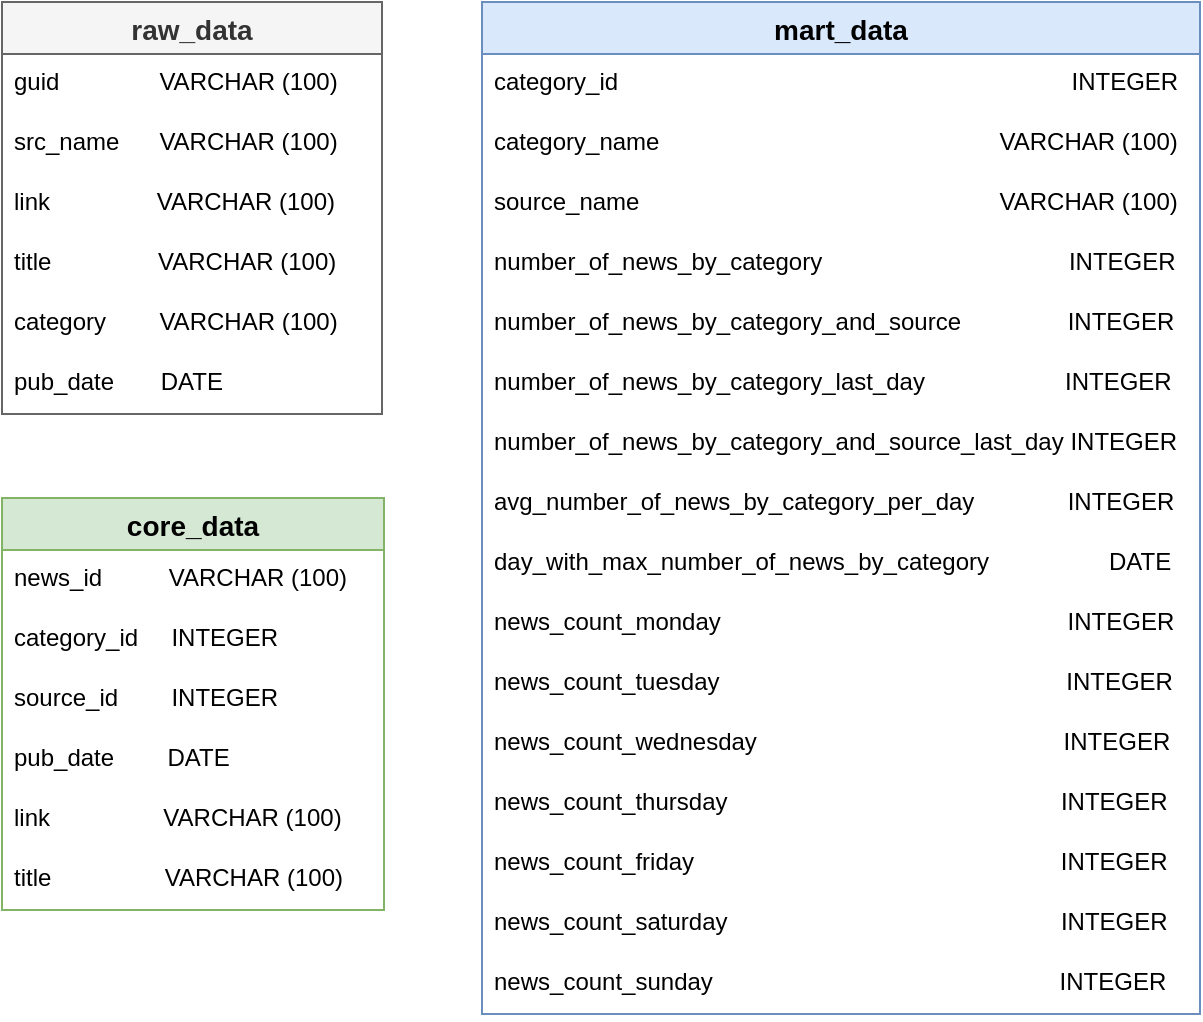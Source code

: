 <mxfile>
    <diagram id="VggpmKHLcurThLHbn618" name="ERD">
        <mxGraphModel dx="695" dy="477" grid="0" gridSize="10" guides="1" tooltips="1" connect="1" arrows="1" fold="1" page="1" pageScale="1" pageWidth="850" pageHeight="1100" math="0" shadow="0">
            <root>
                <mxCell id="0"/>
                <mxCell id="1" parent="0"/>
                <mxCell id="3" value="raw_data" style="swimlane;fontStyle=1;childLayout=stackLayout;horizontal=1;startSize=26;horizontalStack=0;resizeParent=1;resizeParentMax=0;resizeLast=0;collapsible=1;marginBottom=0;align=center;fontSize=14;fillColor=#f5f5f5;fontColor=#333333;strokeColor=#666666;" vertex="1" parent="1">
                    <mxGeometry x="40" y="70" width="190" height="206" as="geometry"/>
                </mxCell>
                <mxCell id="4" value="guid               VARCHAR (100)" style="text;strokeColor=none;fillColor=none;spacingLeft=4;spacingRight=4;overflow=hidden;rotatable=0;points=[[0,0.5],[1,0.5]];portConstraint=eastwest;fontSize=12;" vertex="1" parent="3">
                    <mxGeometry y="26" width="190" height="30" as="geometry"/>
                </mxCell>
                <mxCell id="5" value="src_name      VARCHAR (100)" style="text;strokeColor=none;fillColor=none;spacingLeft=4;spacingRight=4;overflow=hidden;rotatable=0;points=[[0,0.5],[1,0.5]];portConstraint=eastwest;fontSize=12;" vertex="1" parent="3">
                    <mxGeometry y="56" width="190" height="30" as="geometry"/>
                </mxCell>
                <mxCell id="6" value="link                VARCHAR (100)" style="text;strokeColor=none;fillColor=none;spacingLeft=4;spacingRight=4;overflow=hidden;rotatable=0;points=[[0,0.5],[1,0.5]];portConstraint=eastwest;fontSize=12;" vertex="1" parent="3">
                    <mxGeometry y="86" width="190" height="30" as="geometry"/>
                </mxCell>
                <mxCell id="15" value="title                VARCHAR (100)" style="text;strokeColor=none;fillColor=none;spacingLeft=4;spacingRight=4;overflow=hidden;rotatable=0;points=[[0,0.5],[1,0.5]];portConstraint=eastwest;fontSize=12;" vertex="1" parent="3">
                    <mxGeometry y="116" width="190" height="30" as="geometry"/>
                </mxCell>
                <mxCell id="16" value="category        VARCHAR (100)" style="text;strokeColor=none;fillColor=none;spacingLeft=4;spacingRight=4;overflow=hidden;rotatable=0;points=[[0,0.5],[1,0.5]];portConstraint=eastwest;fontSize=12;" vertex="1" parent="3">
                    <mxGeometry y="146" width="190" height="30" as="geometry"/>
                </mxCell>
                <mxCell id="17" value="pub_date       DATE" style="text;strokeColor=none;fillColor=none;spacingLeft=4;spacingRight=4;overflow=hidden;rotatable=0;points=[[0,0.5],[1,0.5]];portConstraint=eastwest;fontSize=12;" vertex="1" parent="3">
                    <mxGeometry y="176" width="190" height="30" as="geometry"/>
                </mxCell>
                <mxCell id="7" value="core_data" style="swimlane;fontStyle=1;childLayout=stackLayout;horizontal=1;startSize=26;horizontalStack=0;resizeParent=1;resizeParentMax=0;resizeLast=0;collapsible=1;marginBottom=0;align=center;fontSize=14;fillColor=#d5e8d4;strokeColor=#82b366;" vertex="1" parent="1">
                    <mxGeometry x="40" y="318" width="191" height="206" as="geometry"/>
                </mxCell>
                <mxCell id="8" value="news_id          VARCHAR (100)" style="text;strokeColor=none;fillColor=none;spacingLeft=4;spacingRight=4;overflow=hidden;rotatable=0;points=[[0,0.5],[1,0.5]];portConstraint=eastwest;fontSize=12;" vertex="1" parent="7">
                    <mxGeometry y="26" width="191" height="30" as="geometry"/>
                </mxCell>
                <mxCell id="9" value="category_id     INTEGER" style="text;strokeColor=none;fillColor=none;spacingLeft=4;spacingRight=4;overflow=hidden;rotatable=0;points=[[0,0.5],[1,0.5]];portConstraint=eastwest;fontSize=12;" vertex="1" parent="7">
                    <mxGeometry y="56" width="191" height="30" as="geometry"/>
                </mxCell>
                <mxCell id="10" value="source_id        INTEGER" style="text;strokeColor=none;fillColor=none;spacingLeft=4;spacingRight=4;overflow=hidden;rotatable=0;points=[[0,0.5],[1,0.5]];portConstraint=eastwest;fontSize=12;" vertex="1" parent="7">
                    <mxGeometry y="86" width="191" height="30" as="geometry"/>
                </mxCell>
                <mxCell id="18" value="pub_date        DATE" style="text;strokeColor=none;fillColor=none;spacingLeft=4;spacingRight=4;overflow=hidden;rotatable=0;points=[[0,0.5],[1,0.5]];portConstraint=eastwest;fontSize=12;" vertex="1" parent="7">
                    <mxGeometry y="116" width="191" height="30" as="geometry"/>
                </mxCell>
                <mxCell id="19" value="link                 VARCHAR (100)" style="text;strokeColor=none;fillColor=none;spacingLeft=4;spacingRight=4;overflow=hidden;rotatable=0;points=[[0,0.5],[1,0.5]];portConstraint=eastwest;fontSize=12;" vertex="1" parent="7">
                    <mxGeometry y="146" width="191" height="30" as="geometry"/>
                </mxCell>
                <mxCell id="20" value="title                 VARCHAR (100)" style="text;strokeColor=none;fillColor=none;spacingLeft=4;spacingRight=4;overflow=hidden;rotatable=0;points=[[0,0.5],[1,0.5]];portConstraint=eastwest;fontSize=12;" vertex="1" parent="7">
                    <mxGeometry y="176" width="191" height="30" as="geometry"/>
                </mxCell>
                <mxCell id="11" value="mart_data" style="swimlane;fontStyle=1;childLayout=stackLayout;horizontal=1;startSize=26;horizontalStack=0;resizeParent=1;resizeParentMax=0;resizeLast=0;collapsible=1;marginBottom=0;align=center;fontSize=14;fillColor=#dae8fc;strokeColor=#6c8ebf;" vertex="1" parent="1">
                    <mxGeometry x="280" y="70" width="359" height="506" as="geometry"/>
                </mxCell>
                <mxCell id="12" value="category_id                                                                    INTEGER" style="text;strokeColor=none;fillColor=none;spacingLeft=4;spacingRight=4;overflow=hidden;rotatable=0;points=[[0,0.5],[1,0.5]];portConstraint=eastwest;fontSize=12;" vertex="1" parent="11">
                    <mxGeometry y="26" width="359" height="30" as="geometry"/>
                </mxCell>
                <mxCell id="13" value="category_name                                                   VARCHAR (100)" style="text;strokeColor=none;fillColor=none;spacingLeft=4;spacingRight=4;overflow=hidden;rotatable=0;points=[[0,0.5],[1,0.5]];portConstraint=eastwest;fontSize=12;" vertex="1" parent="11">
                    <mxGeometry y="56" width="359" height="30" as="geometry"/>
                </mxCell>
                <mxCell id="14" value="source_name                                                      VARCHAR (100)" style="text;strokeColor=none;fillColor=none;spacingLeft=4;spacingRight=4;overflow=hidden;rotatable=0;points=[[0,0.5],[1,0.5]];portConstraint=eastwest;fontSize=12;" vertex="1" parent="11">
                    <mxGeometry y="86" width="359" height="30" as="geometry"/>
                </mxCell>
                <mxCell id="21" value="number_of_news_by_category                                     INTEGER" style="text;strokeColor=none;fillColor=none;spacingLeft=4;spacingRight=4;overflow=hidden;rotatable=0;points=[[0,0.5],[1,0.5]];portConstraint=eastwest;fontSize=12;" vertex="1" parent="11">
                    <mxGeometry y="116" width="359" height="30" as="geometry"/>
                </mxCell>
                <mxCell id="37" value="number_of_news_by_category_and_source                INTEGER" style="text;strokeColor=none;fillColor=none;spacingLeft=4;spacingRight=4;overflow=hidden;rotatable=0;points=[[0,0.5],[1,0.5]];portConstraint=eastwest;fontSize=12;" vertex="1" parent="11">
                    <mxGeometry y="146" width="359" height="30" as="geometry"/>
                </mxCell>
                <mxCell id="22" value="number_of_news_by_category_last_day                     INTEGER" style="text;strokeColor=none;fillColor=none;spacingLeft=4;spacingRight=4;overflow=hidden;rotatable=0;points=[[0,0.5],[1,0.5]];portConstraint=eastwest;fontSize=12;" vertex="1" parent="11">
                    <mxGeometry y="176" width="359" height="30" as="geometry"/>
                </mxCell>
                <mxCell id="23" value="number_of_news_by_category_and_source_last_day INTEGER" style="text;strokeColor=none;fillColor=none;spacingLeft=4;spacingRight=4;overflow=hidden;rotatable=0;points=[[0,0.5],[1,0.5]];portConstraint=eastwest;fontSize=12;" vertex="1" parent="11">
                    <mxGeometry y="206" width="359" height="30" as="geometry"/>
                </mxCell>
                <mxCell id="25" value="avg_number_of_news_by_category_per_day              INTEGER" style="text;strokeColor=none;fillColor=none;spacingLeft=4;spacingRight=4;overflow=hidden;rotatable=0;points=[[0,0.5],[1,0.5]];portConstraint=eastwest;fontSize=12;" vertex="1" parent="11">
                    <mxGeometry y="236" width="359" height="30" as="geometry"/>
                </mxCell>
                <mxCell id="26" value="day_with_max_number_of_news_by_category                  DATE" style="text;strokeColor=none;fillColor=none;spacingLeft=4;spacingRight=4;overflow=hidden;rotatable=0;points=[[0,0.5],[1,0.5]];portConstraint=eastwest;fontSize=12;" vertex="1" parent="11">
                    <mxGeometry y="266" width="359" height="30" as="geometry"/>
                </mxCell>
                <mxCell id="27" value="news_count_monday                                                    INTEGER" style="text;strokeColor=none;fillColor=none;spacingLeft=4;spacingRight=4;overflow=hidden;rotatable=0;points=[[0,0.5],[1,0.5]];portConstraint=eastwest;fontSize=12;" vertex="1" parent="11">
                    <mxGeometry y="296" width="359" height="30" as="geometry"/>
                </mxCell>
                <mxCell id="28" value="news_count_tuesday                                                    INTEGER" style="text;strokeColor=none;fillColor=none;spacingLeft=4;spacingRight=4;overflow=hidden;rotatable=0;points=[[0,0.5],[1,0.5]];portConstraint=eastwest;fontSize=12;" vertex="1" parent="11">
                    <mxGeometry y="326" width="359" height="30" as="geometry"/>
                </mxCell>
                <mxCell id="29" value="news_count_wednesday                                              INTEGER" style="text;strokeColor=none;fillColor=none;spacingLeft=4;spacingRight=4;overflow=hidden;rotatable=0;points=[[0,0.5],[1,0.5]];portConstraint=eastwest;fontSize=12;" vertex="1" parent="11">
                    <mxGeometry y="356" width="359" height="30" as="geometry"/>
                </mxCell>
                <mxCell id="30" value="news_count_thursday                                                  INTEGER" style="text;strokeColor=none;fillColor=none;spacingLeft=4;spacingRight=4;overflow=hidden;rotatable=0;points=[[0,0.5],[1,0.5]];portConstraint=eastwest;fontSize=12;" vertex="1" parent="11">
                    <mxGeometry y="386" width="359" height="30" as="geometry"/>
                </mxCell>
                <mxCell id="31" value="news_count_friday                                                       INTEGER" style="text;strokeColor=none;fillColor=none;spacingLeft=4;spacingRight=4;overflow=hidden;rotatable=0;points=[[0,0.5],[1,0.5]];portConstraint=eastwest;fontSize=12;" vertex="1" parent="11">
                    <mxGeometry y="416" width="359" height="30" as="geometry"/>
                </mxCell>
                <mxCell id="32" value="news_count_saturday                                                  INTEGER" style="text;strokeColor=none;fillColor=none;spacingLeft=4;spacingRight=4;overflow=hidden;rotatable=0;points=[[0,0.5],[1,0.5]];portConstraint=eastwest;fontSize=12;" vertex="1" parent="11">
                    <mxGeometry y="446" width="359" height="30" as="geometry"/>
                </mxCell>
                <mxCell id="33" value="news_count_sunday                                                    INTEGER" style="text;strokeColor=none;fillColor=none;spacingLeft=4;spacingRight=4;overflow=hidden;rotatable=0;points=[[0,0.5],[1,0.5]];portConstraint=eastwest;fontSize=12;" vertex="1" parent="11">
                    <mxGeometry y="476" width="359" height="30" as="geometry"/>
                </mxCell>
            </root>
        </mxGraphModel>
    </diagram>
</mxfile>